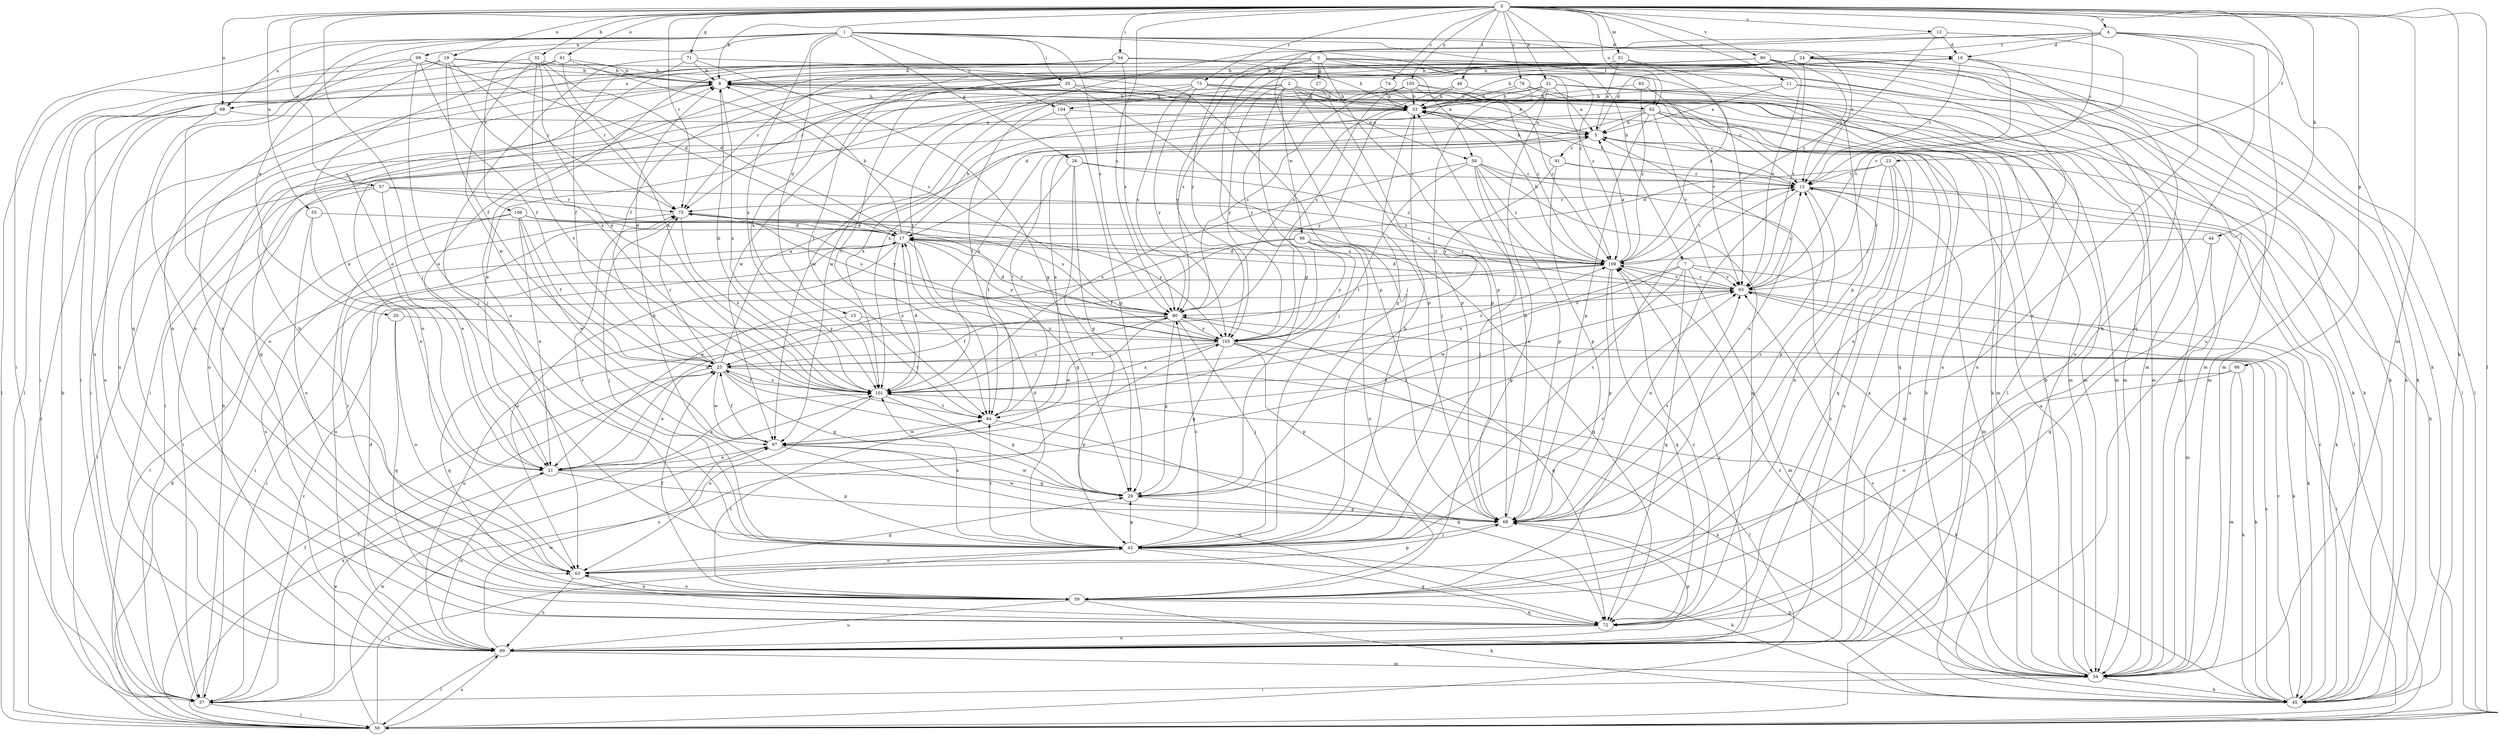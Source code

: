 strict digraph  {
0;
1;
2;
3;
4;
5;
7;
8;
11;
12;
13;
15;
16;
17;
19;
20;
21;
23;
24;
25;
26;
27;
29;
31;
32;
33;
34;
35;
37;
42;
44;
45;
46;
50;
51;
54;
55;
57;
58;
59;
61;
62;
63;
66;
68;
71;
72;
73;
74;
75;
76;
80;
83;
84;
88;
89;
90;
91;
93;
96;
97;
99;
101;
103;
104;
105;
106;
109;
0 -> 4  [label=a];
0 -> 7  [label=b];
0 -> 8  [label=b];
0 -> 11  [label=c];
0 -> 12  [label=c];
0 -> 13  [label=c];
0 -> 19  [label=e];
0 -> 23  [label=f];
0 -> 31  [label=h];
0 -> 32  [label=h];
0 -> 34  [label=i];
0 -> 42  [label=j];
0 -> 44  [label=k];
0 -> 45  [label=k];
0 -> 46  [label=l];
0 -> 50  [label=l];
0 -> 51  [label=m];
0 -> 54  [label=m];
0 -> 55  [label=n];
0 -> 57  [label=n];
0 -> 61  [label=o];
0 -> 62  [label=o];
0 -> 66  [label=p];
0 -> 71  [label=q];
0 -> 73  [label=r];
0 -> 74  [label=r];
0 -> 75  [label=r];
0 -> 76  [label=s];
0 -> 80  [label=s];
0 -> 88  [label=u];
0 -> 90  [label=v];
0 -> 103  [label=y];
1 -> 13  [label=c];
1 -> 15  [label=d];
1 -> 16  [label=d];
1 -> 20  [label=e];
1 -> 26  [label=g];
1 -> 35  [label=i];
1 -> 37  [label=i];
1 -> 72  [label=q];
1 -> 80  [label=s];
1 -> 88  [label=u];
1 -> 99  [label=x];
1 -> 101  [label=x];
1 -> 104  [label=y];
1 -> 106  [label=z];
1 -> 109  [label=z];
1 -> 62  [label=t];
2 -> 33  [label=h];
2 -> 42  [label=j];
2 -> 54  [label=m];
2 -> 58  [label=n];
2 -> 62  [label=o];
2 -> 63  [label=o];
2 -> 68  [label=p];
2 -> 96  [label=w];
2 -> 104  [label=y];
2 -> 105  [label=y];
3 -> 21  [label=e];
3 -> 27  [label=g];
3 -> 29  [label=g];
3 -> 37  [label=i];
3 -> 45  [label=k];
3 -> 50  [label=l];
3 -> 54  [label=m];
3 -> 58  [label=n];
3 -> 63  [label=o];
3 -> 68  [label=p];
3 -> 88  [label=u];
3 -> 105  [label=y];
3 -> 109  [label=z];
4 -> 16  [label=d];
4 -> 24  [label=f];
4 -> 45  [label=k];
4 -> 59  [label=n];
4 -> 72  [label=q];
4 -> 84  [label=t];
4 -> 89  [label=u];
4 -> 105  [label=y];
5 -> 16  [label=d];
5 -> 84  [label=t];
5 -> 89  [label=u];
5 -> 91  [label=v];
7 -> 29  [label=g];
7 -> 45  [label=k];
7 -> 54  [label=m];
7 -> 72  [label=q];
7 -> 93  [label=v];
7 -> 97  [label=w];
7 -> 101  [label=x];
8 -> 33  [label=h];
8 -> 37  [label=i];
8 -> 54  [label=m];
8 -> 89  [label=u];
8 -> 101  [label=x];
11 -> 5  [label=a];
11 -> 33  [label=h];
11 -> 54  [label=m];
11 -> 59  [label=n];
12 -> 16  [label=d];
12 -> 42  [label=j];
12 -> 93  [label=v];
12 -> 109  [label=z];
13 -> 33  [label=h];
13 -> 45  [label=k];
13 -> 54  [label=m];
13 -> 59  [label=n];
13 -> 68  [label=p];
13 -> 75  [label=r];
15 -> 72  [label=q];
15 -> 84  [label=t];
15 -> 105  [label=y];
16 -> 8  [label=b];
16 -> 13  [label=c];
16 -> 50  [label=l];
16 -> 59  [label=n];
16 -> 75  [label=r];
16 -> 93  [label=v];
17 -> 8  [label=b];
17 -> 29  [label=g];
17 -> 33  [label=h];
17 -> 37  [label=i];
17 -> 63  [label=o];
17 -> 101  [label=x];
17 -> 105  [label=y];
17 -> 109  [label=z];
19 -> 8  [label=b];
19 -> 25  [label=f];
19 -> 50  [label=l];
19 -> 54  [label=m];
19 -> 59  [label=n];
19 -> 75  [label=r];
19 -> 101  [label=x];
20 -> 63  [label=o];
20 -> 72  [label=q];
20 -> 105  [label=y];
21 -> 29  [label=g];
21 -> 68  [label=p];
21 -> 89  [label=u];
21 -> 93  [label=v];
21 -> 101  [label=x];
23 -> 13  [label=c];
23 -> 17  [label=d];
23 -> 59  [label=n];
23 -> 72  [label=q];
23 -> 89  [label=u];
23 -> 93  [label=v];
24 -> 8  [label=b];
24 -> 25  [label=f];
24 -> 33  [label=h];
24 -> 45  [label=k];
24 -> 54  [label=m];
24 -> 80  [label=s];
24 -> 89  [label=u];
24 -> 93  [label=v];
24 -> 101  [label=x];
25 -> 5  [label=a];
25 -> 21  [label=e];
25 -> 29  [label=g];
25 -> 37  [label=i];
25 -> 45  [label=k];
25 -> 68  [label=p];
25 -> 75  [label=r];
25 -> 97  [label=w];
25 -> 101  [label=x];
25 -> 109  [label=z];
26 -> 13  [label=c];
26 -> 29  [label=g];
26 -> 42  [label=j];
26 -> 84  [label=t];
26 -> 109  [label=z];
27 -> 33  [label=h];
27 -> 68  [label=p];
27 -> 105  [label=y];
29 -> 68  [label=p];
29 -> 97  [label=w];
31 -> 5  [label=a];
31 -> 17  [label=d];
31 -> 33  [label=h];
31 -> 45  [label=k];
31 -> 54  [label=m];
31 -> 59  [label=n];
31 -> 89  [label=u];
31 -> 97  [label=w];
31 -> 101  [label=x];
32 -> 8  [label=b];
32 -> 17  [label=d];
32 -> 37  [label=i];
32 -> 75  [label=r];
32 -> 84  [label=t];
32 -> 97  [label=w];
32 -> 101  [label=x];
33 -> 5  [label=a];
33 -> 8  [label=b];
33 -> 29  [label=g];
33 -> 105  [label=y];
34 -> 8  [label=b];
34 -> 33  [label=h];
34 -> 59  [label=n];
34 -> 80  [label=s];
34 -> 84  [label=t];
34 -> 93  [label=v];
35 -> 33  [label=h];
35 -> 45  [label=k];
35 -> 68  [label=p];
35 -> 72  [label=q];
35 -> 84  [label=t];
35 -> 89  [label=u];
37 -> 8  [label=b];
37 -> 21  [label=e];
37 -> 33  [label=h];
37 -> 50  [label=l];
37 -> 93  [label=v];
37 -> 105  [label=y];
42 -> 8  [label=b];
42 -> 13  [label=c];
42 -> 17  [label=d];
42 -> 29  [label=g];
42 -> 33  [label=h];
42 -> 45  [label=k];
42 -> 63  [label=o];
42 -> 72  [label=q];
42 -> 75  [label=r];
42 -> 80  [label=s];
42 -> 84  [label=t];
42 -> 93  [label=v];
42 -> 101  [label=x];
44 -> 54  [label=m];
44 -> 72  [label=q];
44 -> 109  [label=z];
45 -> 8  [label=b];
45 -> 13  [label=c];
45 -> 68  [label=p];
45 -> 80  [label=s];
45 -> 93  [label=v];
46 -> 33  [label=h];
46 -> 54  [label=m];
46 -> 80  [label=s];
50 -> 17  [label=d];
50 -> 25  [label=f];
50 -> 33  [label=h];
50 -> 42  [label=j];
50 -> 89  [label=u];
50 -> 97  [label=w];
50 -> 101  [label=x];
51 -> 5  [label=a];
51 -> 8  [label=b];
51 -> 68  [label=p];
51 -> 109  [label=z];
54 -> 5  [label=a];
54 -> 8  [label=b];
54 -> 37  [label=i];
54 -> 45  [label=k];
54 -> 93  [label=v];
54 -> 101  [label=x];
54 -> 109  [label=z];
55 -> 17  [label=d];
55 -> 21  [label=e];
55 -> 63  [label=o];
57 -> 21  [label=e];
57 -> 37  [label=i];
57 -> 50  [label=l];
57 -> 75  [label=r];
57 -> 105  [label=y];
57 -> 109  [label=z];
58 -> 13  [label=c];
58 -> 42  [label=j];
58 -> 54  [label=m];
58 -> 68  [label=p];
58 -> 72  [label=q];
58 -> 84  [label=t];
58 -> 101  [label=x];
58 -> 109  [label=z];
59 -> 25  [label=f];
59 -> 45  [label=k];
59 -> 63  [label=o];
59 -> 72  [label=q];
59 -> 75  [label=r];
59 -> 84  [label=t];
59 -> 89  [label=u];
61 -> 8  [label=b];
61 -> 21  [label=e];
61 -> 80  [label=s];
61 -> 89  [label=u];
61 -> 101  [label=x];
62 -> 5  [label=a];
62 -> 13  [label=c];
62 -> 37  [label=i];
62 -> 54  [label=m];
62 -> 68  [label=p];
62 -> 72  [label=q];
62 -> 93  [label=v];
62 -> 101  [label=x];
63 -> 8  [label=b];
63 -> 29  [label=g];
63 -> 59  [label=n];
63 -> 68  [label=p];
63 -> 89  [label=u];
66 -> 45  [label=k];
66 -> 54  [label=m];
66 -> 63  [label=o];
66 -> 101  [label=x];
68 -> 5  [label=a];
68 -> 13  [label=c];
68 -> 33  [label=h];
68 -> 42  [label=j];
68 -> 93  [label=v];
68 -> 97  [label=w];
71 -> 8  [label=b];
71 -> 25  [label=f];
71 -> 29  [label=g];
71 -> 42  [label=j];
71 -> 68  [label=p];
72 -> 89  [label=u];
72 -> 109  [label=z];
73 -> 5  [label=a];
73 -> 33  [label=h];
73 -> 54  [label=m];
73 -> 80  [label=s];
73 -> 84  [label=t];
73 -> 97  [label=w];
73 -> 105  [label=y];
74 -> 33  [label=h];
74 -> 80  [label=s];
74 -> 109  [label=z];
75 -> 17  [label=d];
75 -> 42  [label=j];
75 -> 80  [label=s];
75 -> 89  [label=u];
75 -> 101  [label=x];
76 -> 21  [label=e];
76 -> 33  [label=h];
76 -> 42  [label=j];
76 -> 54  [label=m];
76 -> 89  [label=u];
80 -> 17  [label=d];
80 -> 25  [label=f];
80 -> 29  [label=g];
80 -> 42  [label=j];
80 -> 72  [label=q];
80 -> 89  [label=u];
80 -> 97  [label=w];
80 -> 105  [label=y];
83 -> 33  [label=h];
83 -> 93  [label=v];
83 -> 109  [label=z];
84 -> 5  [label=a];
84 -> 72  [label=q];
84 -> 97  [label=w];
88 -> 5  [label=a];
88 -> 50  [label=l];
88 -> 63  [label=o];
88 -> 89  [label=u];
89 -> 5  [label=a];
89 -> 13  [label=c];
89 -> 17  [label=d];
89 -> 50  [label=l];
89 -> 54  [label=m];
89 -> 68  [label=p];
89 -> 97  [label=w];
89 -> 109  [label=z];
90 -> 8  [label=b];
90 -> 13  [label=c];
90 -> 21  [label=e];
90 -> 45  [label=k];
90 -> 50  [label=l];
90 -> 75  [label=r];
90 -> 93  [label=v];
91 -> 13  [label=c];
91 -> 33  [label=h];
91 -> 50  [label=l];
91 -> 68  [label=p];
91 -> 105  [label=y];
93 -> 13  [label=c];
93 -> 17  [label=d];
93 -> 45  [label=k];
93 -> 50  [label=l];
93 -> 75  [label=r];
93 -> 80  [label=s];
93 -> 109  [label=z];
96 -> 21  [label=e];
96 -> 25  [label=f];
96 -> 59  [label=n];
96 -> 72  [label=q];
96 -> 105  [label=y];
96 -> 109  [label=z];
97 -> 21  [label=e];
97 -> 25  [label=f];
97 -> 72  [label=q];
99 -> 8  [label=b];
99 -> 17  [label=d];
99 -> 25  [label=f];
99 -> 42  [label=j];
99 -> 50  [label=l];
99 -> 59  [label=n];
101 -> 8  [label=b];
101 -> 17  [label=d];
101 -> 25  [label=f];
101 -> 29  [label=g];
101 -> 63  [label=o];
101 -> 80  [label=s];
101 -> 84  [label=t];
103 -> 13  [label=c];
103 -> 33  [label=h];
103 -> 37  [label=i];
103 -> 45  [label=k];
103 -> 80  [label=s];
103 -> 97  [label=w];
103 -> 109  [label=z];
104 -> 5  [label=a];
104 -> 29  [label=g];
104 -> 101  [label=x];
105 -> 25  [label=f];
105 -> 29  [label=g];
105 -> 45  [label=k];
105 -> 50  [label=l];
105 -> 68  [label=p];
105 -> 75  [label=r];
105 -> 101  [label=x];
106 -> 17  [label=d];
106 -> 21  [label=e];
106 -> 25  [label=f];
106 -> 50  [label=l];
106 -> 80  [label=s];
106 -> 89  [label=u];
106 -> 97  [label=w];
106 -> 105  [label=y];
109 -> 5  [label=a];
109 -> 13  [label=c];
109 -> 17  [label=d];
109 -> 21  [label=e];
109 -> 33  [label=h];
109 -> 37  [label=i];
109 -> 68  [label=p];
109 -> 72  [label=q];
109 -> 75  [label=r];
109 -> 93  [label=v];
}
